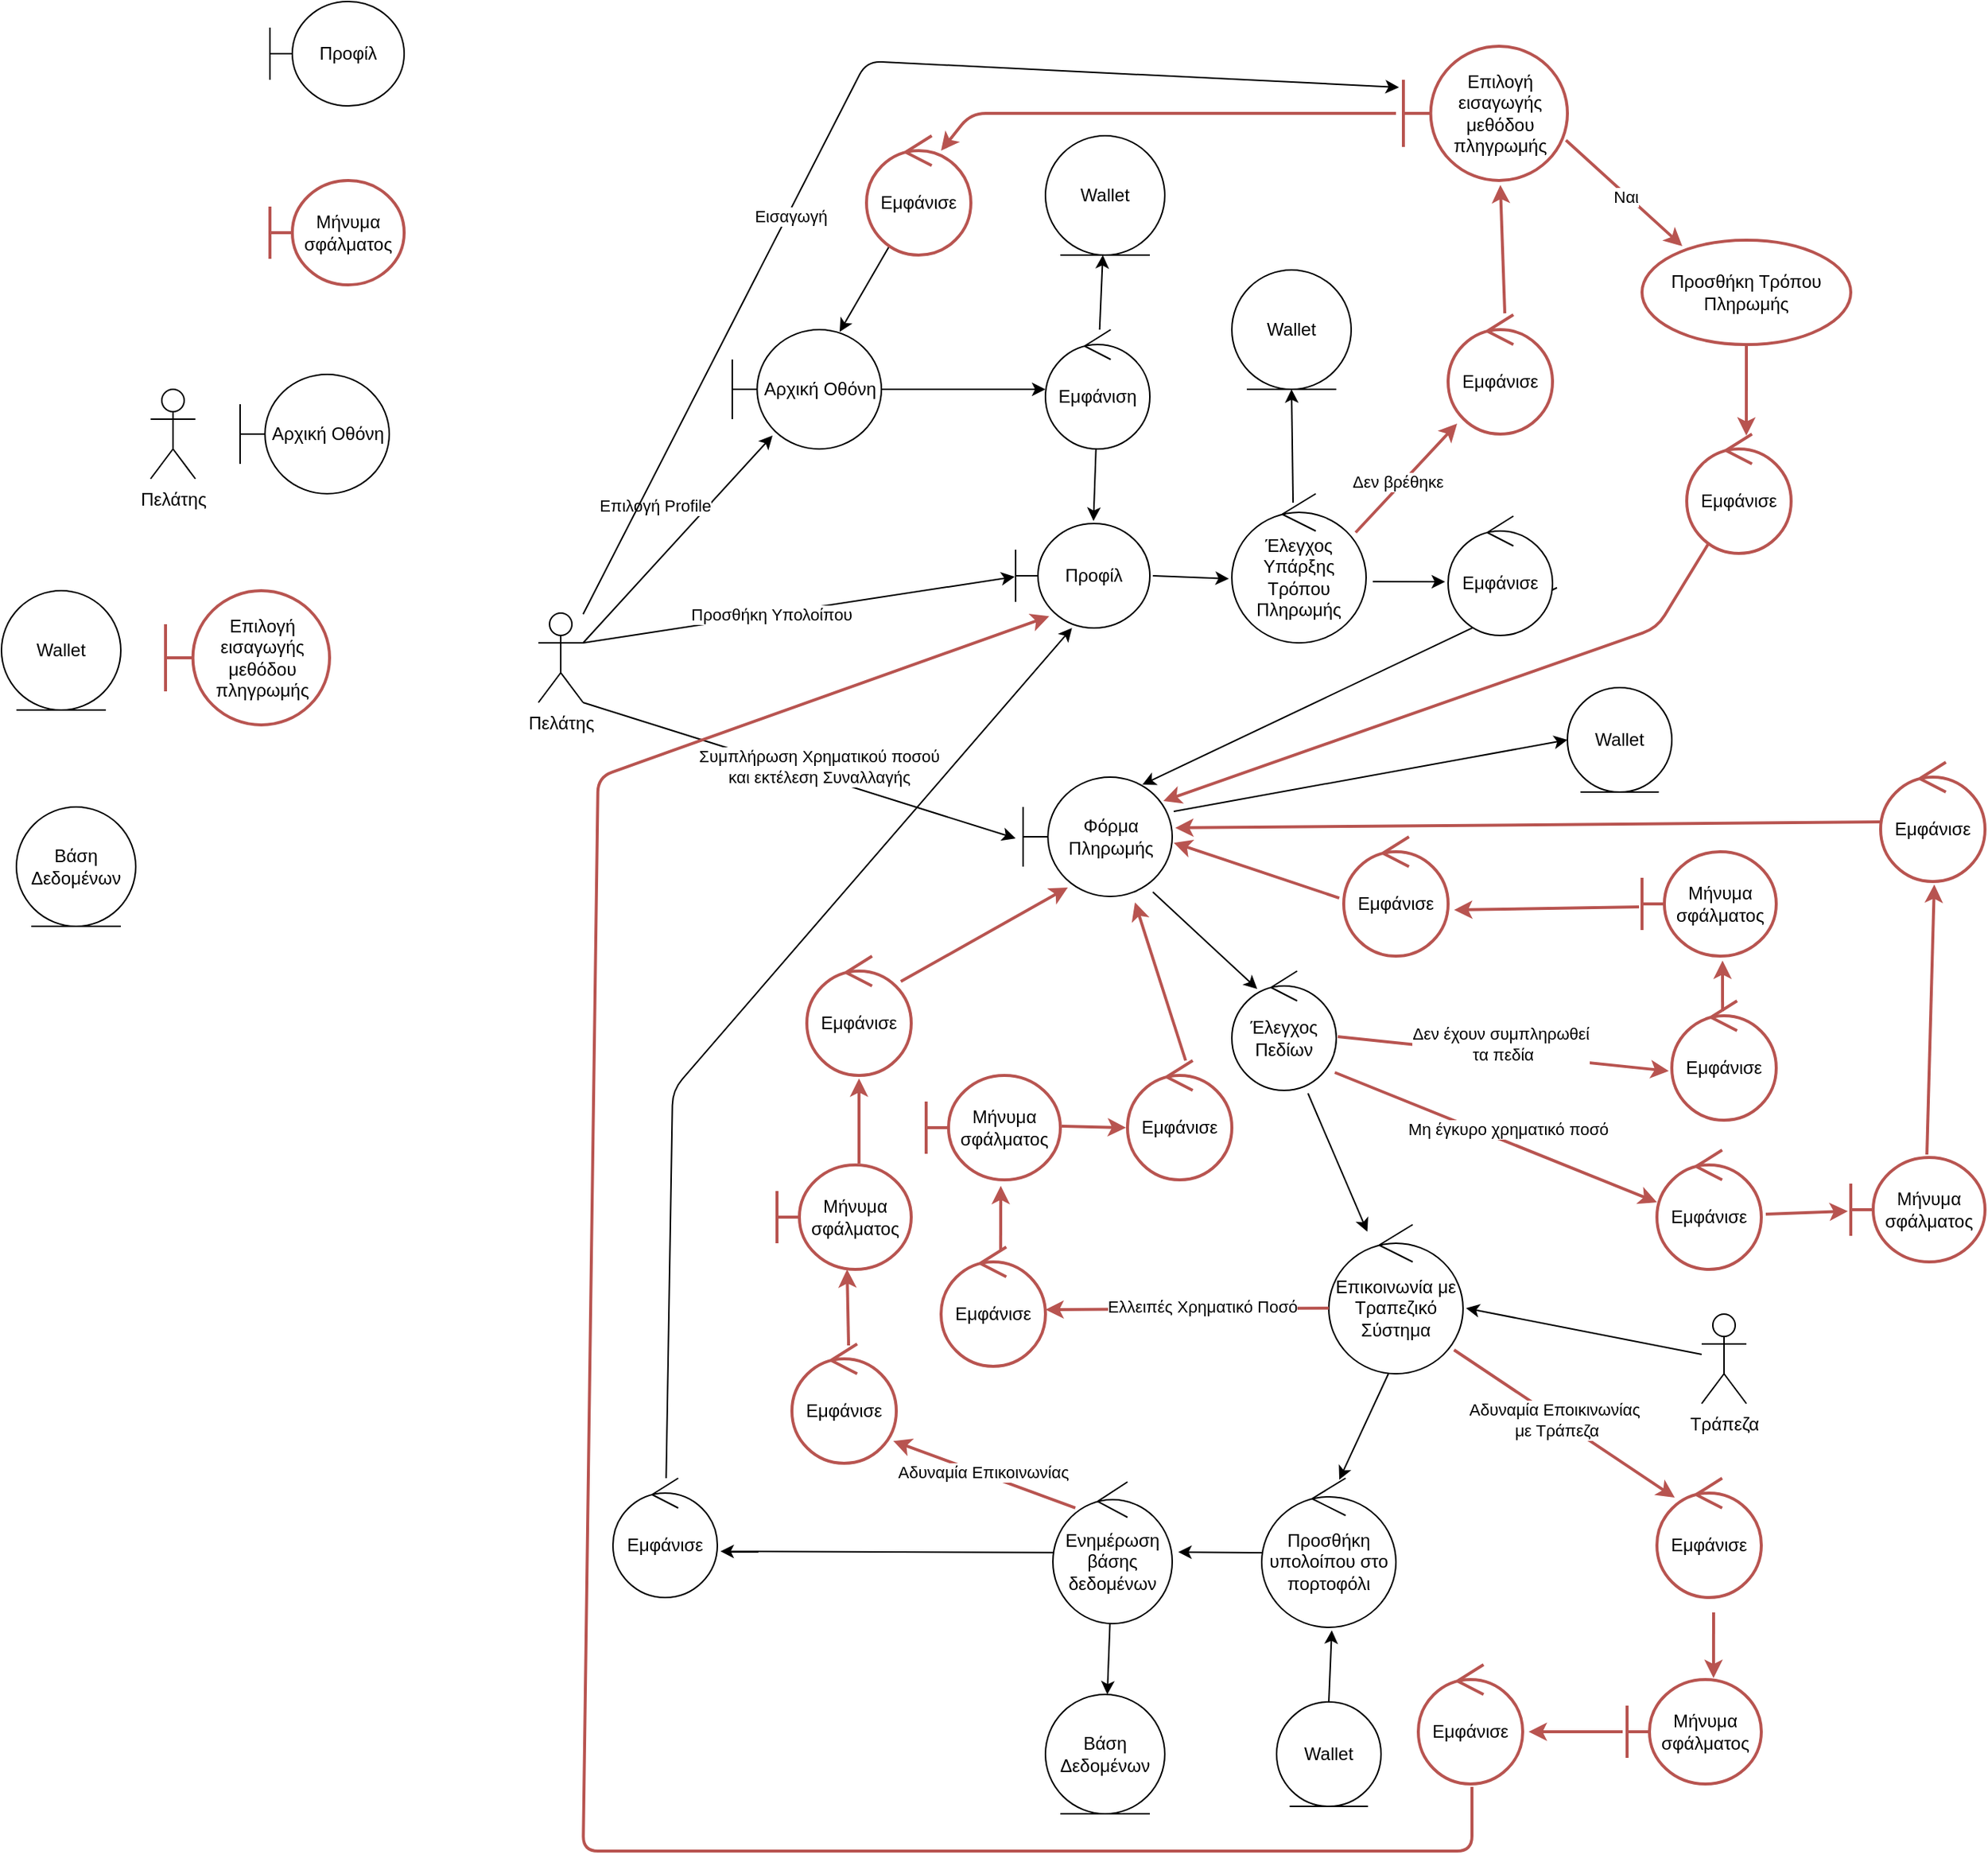 <mxfile>
    <diagram id="bbuxCSUSgMc8G7auIYRA" name="Page-1">
        <mxGraphModel dx="1740" dy="647" grid="1" gridSize="10" guides="1" tooltips="1" connect="1" arrows="1" fold="1" page="1" pageScale="1" pageWidth="850" pageHeight="1100" math="0" shadow="0">
            <root>
                <mxCell id="0"/>
                <mxCell id="1" parent="0"/>
                <mxCell id="3" value="" style="edgeStyle=none;html=1;exitX=1;exitY=0.333;exitDx=0;exitDy=0;exitPerimeter=0;entryX=0.27;entryY=0.888;entryDx=0;entryDy=0;entryPerimeter=0;" parent="1" source="8" target="10" edge="1">
                    <mxGeometry relative="1" as="geometry"/>
                </mxCell>
                <mxCell id="4" value="Επιλογή Profile" style="edgeLabel;html=1;align=center;verticalAlign=middle;resizable=0;points=[];" parent="3" vertex="1" connectable="0">
                    <mxGeometry x="-0.6" y="1" relative="1" as="geometry">
                        <mxPoint x="23" y="-64" as="offset"/>
                    </mxGeometry>
                </mxCell>
                <mxCell id="5" style="edgeStyle=none;html=1;exitX=1;exitY=0.333;exitDx=0;exitDy=0;exitPerimeter=0;entryX=-0.007;entryY=0.509;entryDx=0;entryDy=0;entryPerimeter=0;" parent="1" source="8" target="12" edge="1">
                    <mxGeometry relative="1" as="geometry"/>
                </mxCell>
                <mxCell id="6" value="Προσθήκη Υπολοίπου" style="edgeLabel;html=1;align=center;verticalAlign=middle;resizable=0;points=[];" parent="5" connectable="0" vertex="1">
                    <mxGeometry x="-0.132" relative="1" as="geometry">
                        <mxPoint as="offset"/>
                    </mxGeometry>
                </mxCell>
                <mxCell id="7" value="Συμπλήρωση Χρηματικού ποσού&lt;br&gt;και εκτέλεση Συναλλαγής" style="edgeStyle=none;html=1;exitX=1;exitY=1;exitDx=0;exitDy=0;exitPerimeter=0;entryX=-0.05;entryY=0.513;entryDx=0;entryDy=0;entryPerimeter=0;" parent="1" source="8" target="45" edge="1">
                    <mxGeometry x="0.076" y="6" relative="1" as="geometry">
                        <mxPoint x="510" y="920" as="targetPoint"/>
                        <Array as="points"/>
                        <mxPoint as="offset"/>
                    </mxGeometry>
                </mxCell>
                <mxCell id="197" style="edgeStyle=none;html=1;entryX=-0.027;entryY=0.306;entryDx=0;entryDy=0;entryPerimeter=0;" edge="1" parent="1" source="8" target="123">
                    <mxGeometry relative="1" as="geometry">
                        <Array as="points">
                            <mxPoint x="90" y="80"/>
                        </Array>
                    </mxGeometry>
                </mxCell>
                <mxCell id="198" value="Εισαγωγή" style="edgeLabel;html=1;align=center;verticalAlign=middle;resizable=0;points=[];" vertex="1" connectable="0" parent="197">
                    <mxGeometry x="-0.222" y="-2" relative="1" as="geometry">
                        <mxPoint as="offset"/>
                    </mxGeometry>
                </mxCell>
                <mxCell id="8" value="Πελάτης" style="shape=umlActor;verticalLabelPosition=bottom;verticalAlign=top;html=1;" parent="1" vertex="1">
                    <mxGeometry x="-130" y="450" width="30" height="60" as="geometry"/>
                </mxCell>
                <mxCell id="9" style="edgeStyle=none;html=1;" parent="1" source="10" target="15" edge="1">
                    <mxGeometry relative="1" as="geometry"/>
                </mxCell>
                <mxCell id="10" value="Αρχική Οθόνη" style="shape=umlBoundary;whiteSpace=wrap;html=1;" parent="1" vertex="1">
                    <mxGeometry y="260" width="100" height="80" as="geometry"/>
                </mxCell>
                <mxCell id="11" style="edgeStyle=none;html=1;exitX=1.022;exitY=0.5;exitDx=0;exitDy=0;exitPerimeter=0;entryX=-0.022;entryY=0.57;entryDx=0;entryDy=0;entryPerimeter=0;" parent="1" source="12" target="46" edge="1">
                    <mxGeometry relative="1" as="geometry">
                        <mxPoint x="320" y="470" as="targetPoint"/>
                        <mxPoint x="410" y="450" as="sourcePoint"/>
                    </mxGeometry>
                </mxCell>
                <mxCell id="12" value="Προφίλ" style="shape=umlBoundary;whiteSpace=wrap;html=1;" parent="1" vertex="1">
                    <mxGeometry x="190" y="390" width="90" height="70" as="geometry"/>
                </mxCell>
                <mxCell id="13" style="edgeStyle=none;html=1;entryX=0.58;entryY=-0.025;entryDx=0;entryDy=0;entryPerimeter=0;" parent="1" source="15" target="12" edge="1">
                    <mxGeometry relative="1" as="geometry">
                        <mxPoint x="245" y="420" as="targetPoint"/>
                    </mxGeometry>
                </mxCell>
                <mxCell id="14" value="" style="edgeStyle=none;html=1;" parent="1" source="15" target="43" edge="1">
                    <mxGeometry relative="1" as="geometry"/>
                </mxCell>
                <mxCell id="15" value="Εμφάνιση" style="ellipse;shape=umlControl;whiteSpace=wrap;html=1;" parent="1" vertex="1">
                    <mxGeometry x="210" y="260" width="70" height="80" as="geometry"/>
                </mxCell>
                <mxCell id="18" style="edgeStyle=none;html=1;entryX=0;entryY=0.5;entryDx=0;entryDy=0;exitX=1.01;exitY=0.288;exitDx=0;exitDy=0;exitPerimeter=0;" parent="1" source="45" target="19" edge="1">
                    <mxGeometry relative="1" as="geometry">
                        <mxPoint x="400" y="1010" as="sourcePoint"/>
                    </mxGeometry>
                </mxCell>
                <mxCell id="19" value="Wallet" style="ellipse;shape=umlEntity;whiteSpace=wrap;html=1;" parent="1" vertex="1">
                    <mxGeometry x="560" y="500" width="70" height="70" as="geometry"/>
                </mxCell>
                <mxCell id="20" style="edgeStyle=none;html=1;exitX=0.729;exitY=1.025;exitDx=0;exitDy=0;exitPerimeter=0;" parent="1" source="25" target="28" edge="1">
                    <mxGeometry relative="1" as="geometry"/>
                </mxCell>
                <mxCell id="25" value="Έλεγχος Πεδίων" style="ellipse;shape=umlControl;whiteSpace=wrap;html=1;" parent="1" vertex="1">
                    <mxGeometry x="335" y="690" width="70" height="80" as="geometry"/>
                </mxCell>
                <mxCell id="27" style="edgeStyle=none;html=1;exitX=0.444;exitY=1;exitDx=0;exitDy=0;exitPerimeter=0;entryX=0.578;entryY=0.01;entryDx=0;entryDy=0;entryPerimeter=0;" parent="1" source="28" target="180" edge="1">
                    <mxGeometry relative="1" as="geometry">
                        <mxPoint x="450" y="840" as="targetPoint"/>
                    </mxGeometry>
                </mxCell>
                <mxCell id="28" value="Επικοινωνία με Τραπεζικό Σύστημα" style="ellipse;shape=umlControl;whiteSpace=wrap;html=1;" parent="1" vertex="1">
                    <mxGeometry x="400" y="860" width="90" height="100" as="geometry"/>
                </mxCell>
                <mxCell id="77" style="edgeStyle=none;html=1;entryX=1.022;entryY=0.56;entryDx=0;entryDy=0;entryPerimeter=0;" parent="1" source="29" target="28" edge="1">
                    <mxGeometry relative="1" as="geometry"/>
                </mxCell>
                <mxCell id="29" value="Τράπεζα" style="shape=umlActor;verticalLabelPosition=bottom;verticalAlign=top;html=1;" parent="1" vertex="1">
                    <mxGeometry x="650" y="920" width="30" height="60" as="geometry"/>
                </mxCell>
                <mxCell id="30" style="edgeStyle=none;html=1;" parent="1" source="34" target="35" edge="1">
                    <mxGeometry relative="1" as="geometry"/>
                </mxCell>
                <mxCell id="161" style="edgeStyle=none;html=1;entryX=1.029;entryY=0.613;entryDx=0;entryDy=0;entryPerimeter=0;" parent="1" source="34" target="159" edge="1">
                    <mxGeometry relative="1" as="geometry"/>
                </mxCell>
                <mxCell id="34" value="Ενημέρωση βάσης δεδομένων" style="ellipse;shape=umlControl;whiteSpace=wrap;html=1;" parent="1" vertex="1">
                    <mxGeometry x="215" y="1032.5" width="80" height="95" as="geometry"/>
                </mxCell>
                <mxCell id="35" value="Βάση Δεδομένων" style="ellipse;shape=umlEntity;whiteSpace=wrap;html=1;" parent="1" vertex="1">
                    <mxGeometry x="210" y="1175" width="80" height="80" as="geometry"/>
                </mxCell>
                <mxCell id="43" value="Wallet" style="ellipse;shape=umlEntity;whiteSpace=wrap;html=1;" parent="1" vertex="1">
                    <mxGeometry x="210" y="130" width="80" height="80" as="geometry"/>
                </mxCell>
                <mxCell id="44" style="edgeStyle=none;html=1;entryX=0.243;entryY=0.15;entryDx=0;entryDy=0;entryPerimeter=0;exitX=0.87;exitY=0.963;exitDx=0;exitDy=0;exitPerimeter=0;" parent="1" source="45" target="25" edge="1">
                    <mxGeometry relative="1" as="geometry"/>
                </mxCell>
                <mxCell id="45" value="Φόρμα Πληρωμής" style="shape=umlBoundary;whiteSpace=wrap;html=1;" parent="1" vertex="1">
                    <mxGeometry x="195" y="560" width="100" height="80" as="geometry"/>
                </mxCell>
                <mxCell id="179" style="edgeStyle=none;html=1;fontSize=48;exitX=0.456;exitY=0.06;exitDx=0;exitDy=0;exitPerimeter=0;entryX=0.5;entryY=1;entryDx=0;entryDy=0;" parent="1" source="46" target="178" edge="1">
                    <mxGeometry relative="1" as="geometry">
                        <mxPoint x="370" y="360" as="targetPoint"/>
                    </mxGeometry>
                </mxCell>
                <mxCell id="46" value="Έλεγχος Υπάρξης Τρόπου Πληρωμής" style="ellipse;shape=umlControl;whiteSpace=wrap;html=1;" parent="1" vertex="1">
                    <mxGeometry x="335" y="370" width="90" height="100" as="geometry"/>
                </mxCell>
                <mxCell id="51" value="Προσθήκη Τρόπου Πληρωμής" style="ellipse;whiteSpace=wrap;html=1;strokeColor=#b85450;fillColor=none;strokeWidth=2;" parent="1" vertex="1">
                    <mxGeometry x="610" y="200" width="140" height="70" as="geometry"/>
                </mxCell>
                <mxCell id="91" style="edgeStyle=none;html=1;exitX=1.043;exitY=0.6;exitDx=0;exitDy=0;exitPerimeter=0;entryX=0.8;entryY=0.063;entryDx=0;entryDy=0;entryPerimeter=0;" parent="1" source="111" target="45" edge="1">
                    <mxGeometry relative="1" as="geometry">
                        <mxPoint x="780" y="570" as="sourcePoint"/>
                        <mxPoint x="630" y="490" as="targetPoint"/>
                        <Array as="points"/>
                    </mxGeometry>
                </mxCell>
                <mxCell id="94" value="Εμφάνισε" style="ellipse;shape=umlControl;whiteSpace=wrap;html=1;fillColor=none;strokeColor=#b85450;strokeWidth=2;" parent="1" vertex="1">
                    <mxGeometry x="630" y="710" width="70" height="80" as="geometry"/>
                </mxCell>
                <mxCell id="96" value="Μήνυμα σφάλματος" style="shape=umlBoundary;whiteSpace=wrap;html=1;fillColor=none;strokeColor=#b85450;strokeWidth=2;" parent="1" vertex="1">
                    <mxGeometry x="610" y="610.0" width="90" height="70" as="geometry"/>
                </mxCell>
                <mxCell id="97" value="Εμφάνισε" style="ellipse;shape=umlControl;whiteSpace=wrap;html=1;fillColor=none;strokeColor=#b85450;strokeWidth=2;" parent="1" vertex="1">
                    <mxGeometry x="410" y="600" width="70" height="80" as="geometry"/>
                </mxCell>
                <mxCell id="98" style="edgeStyle=none;html=1;strokeWidth=2;fontSize=12;fillColor=none;strokeColor=#b85450;entryX=-0.029;entryY=0.588;entryDx=0;entryDy=0;entryPerimeter=0;exitX=1.014;exitY=0.55;exitDx=0;exitDy=0;exitPerimeter=0;" parent="1" source="25" target="94" edge="1">
                    <mxGeometry relative="1" as="geometry">
                        <mxPoint x="740" y="660" as="sourcePoint"/>
                        <mxPoint x="1140" y="1080" as="targetPoint"/>
                        <Array as="points"/>
                    </mxGeometry>
                </mxCell>
                <mxCell id="99" value="Δεν έχουν συμπληρωθεί&lt;br&gt;&amp;nbsp;τα πεδία" style="edgeLabel;html=1;align=center;verticalAlign=middle;resizable=0;points=[];" parent="98" connectable="0" vertex="1">
                    <mxGeometry x="-0.191" y="-4" relative="1" as="geometry">
                        <mxPoint x="19" y="-9" as="offset"/>
                    </mxGeometry>
                </mxCell>
                <mxCell id="100" style="edgeStyle=none;html=1;strokeWidth=2;fontSize=12;fillColor=none;strokeColor=#b85450;entryX=0.6;entryY=1.043;entryDx=0;entryDy=0;entryPerimeter=0;exitX=0.486;exitY=0.088;exitDx=0;exitDy=0;exitPerimeter=0;" parent="1" source="94" target="96" edge="1">
                    <mxGeometry relative="1" as="geometry">
                        <mxPoint x="1551" y="1173.616" as="sourcePoint"/>
                        <mxPoint x="1430" y="950.0" as="targetPoint"/>
                        <Array as="points"/>
                    </mxGeometry>
                </mxCell>
                <mxCell id="101" style="edgeStyle=none;html=1;strokeWidth=2;fontSize=12;fillColor=none;strokeColor=#b85450;entryX=1.057;entryY=0.613;entryDx=0;entryDy=0;entryPerimeter=0;exitX=-0.022;exitY=0.529;exitDx=0;exitDy=0;exitPerimeter=0;" parent="1" source="96" target="97" edge="1">
                    <mxGeometry relative="1" as="geometry">
                        <mxPoint x="1290" y="886" as="sourcePoint"/>
                        <mxPoint x="1215" y="876.0" as="targetPoint"/>
                        <Array as="points"/>
                    </mxGeometry>
                </mxCell>
                <mxCell id="102" style="edgeStyle=none;html=1;strokeWidth=2;fontSize=12;fillColor=none;strokeColor=#b85450;exitX=-0.043;exitY=0.513;exitDx=0;exitDy=0;exitPerimeter=0;entryX=1.01;entryY=0.55;entryDx=0;entryDy=0;entryPerimeter=0;" parent="1" source="97" target="45" edge="1">
                    <mxGeometry relative="1" as="geometry">
                        <mxPoint x="1110" y="810" as="sourcePoint"/>
                        <mxPoint x="1066.97" y="810" as="targetPoint"/>
                        <Array as="points"/>
                    </mxGeometry>
                </mxCell>
                <mxCell id="103" value="Εμφάνισε" style="ellipse;shape=umlControl;whiteSpace=wrap;html=1;fillColor=none;strokeColor=#b85450;strokeWidth=2;" parent="1" vertex="1">
                    <mxGeometry x="620" y="810" width="70" height="80" as="geometry"/>
                </mxCell>
                <mxCell id="104" value="Μήνυμα σφάλματος" style="shape=umlBoundary;whiteSpace=wrap;html=1;fillColor=none;strokeColor=#b85450;strokeWidth=2;" parent="1" vertex="1">
                    <mxGeometry x="750" y="815.0" width="90" height="70" as="geometry"/>
                </mxCell>
                <mxCell id="105" style="edgeStyle=none;html=1;strokeWidth=2;fontSize=12;fillColor=none;strokeColor=#b85450;entryX=0;entryY=0.438;entryDx=0;entryDy=0;entryPerimeter=0;exitX=0.986;exitY=0.85;exitDx=0;exitDy=0;exitPerimeter=0;" parent="1" source="25" target="103" edge="1">
                    <mxGeometry relative="1" as="geometry">
                        <mxPoint x="710" y="710" as="sourcePoint"/>
                        <mxPoint x="1160.0" y="1240" as="targetPoint"/>
                        <Array as="points"/>
                    </mxGeometry>
                </mxCell>
                <mxCell id="106" value="Μη έγκυρο χρηματικό ποσό" style="edgeLabel;html=1;align=center;verticalAlign=middle;resizable=0;points=[];" parent="105" connectable="0" vertex="1">
                    <mxGeometry x="-0.191" y="-4" relative="1" as="geometry">
                        <mxPoint x="30" y="-1" as="offset"/>
                    </mxGeometry>
                </mxCell>
                <mxCell id="107" style="edgeStyle=none;html=1;strokeWidth=2;fontSize=12;fillColor=none;strokeColor=#b85450;exitX=1.043;exitY=0.538;exitDx=0;exitDy=0;exitPerimeter=0;entryX=-0.022;entryY=0.514;entryDx=0;entryDy=0;entryPerimeter=0;" parent="1" source="103" target="104" edge="1">
                    <mxGeometry relative="1" as="geometry">
                        <mxPoint x="1307.03" y="1343.04" as="sourcePoint"/>
                        <mxPoint x="1220" y="1290" as="targetPoint"/>
                        <Array as="points"/>
                    </mxGeometry>
                </mxCell>
                <mxCell id="109" value="Εμφάνισε" style="ellipse;shape=umlControl;whiteSpace=wrap;html=1;fillColor=none;strokeColor=#b85450;strokeWidth=2;" parent="1" vertex="1">
                    <mxGeometry x="770" y="550" width="70" height="80" as="geometry"/>
                </mxCell>
                <mxCell id="110" style="edgeStyle=none;html=1;strokeWidth=2;fontSize=12;fillColor=none;strokeColor=#b85450;entryX=0.514;entryY=1.025;entryDx=0;entryDy=0;entryPerimeter=0;exitX=0.567;exitY=-0.029;exitDx=0;exitDy=0;exitPerimeter=0;" parent="1" source="104" target="109" edge="1">
                    <mxGeometry relative="1" as="geometry">
                        <mxPoint x="1060" y="790" as="sourcePoint"/>
                        <mxPoint x="1623.05" y="906.94" as="targetPoint"/>
                        <Array as="points"/>
                    </mxGeometry>
                </mxCell>
                <mxCell id="112" style="edgeStyle=none;html=1;entryX=-0.029;entryY=0.55;entryDx=0;entryDy=0;entryPerimeter=0;exitX=1.05;exitY=0.589;exitDx=0;exitDy=0;exitPerimeter=0;" parent="1" source="46" target="111" edge="1">
                    <mxGeometry relative="1" as="geometry">
                        <mxPoint x="570.0" y="510" as="sourcePoint"/>
                        <mxPoint x="823.97" y="713.04" as="targetPoint"/>
                        <Array as="points"/>
                    </mxGeometry>
                </mxCell>
                <mxCell id="111" value="Εμφάνισε" style="ellipse;shape=umlControl;whiteSpace=wrap;html=1;" parent="1" vertex="1">
                    <mxGeometry x="480" y="385" width="70" height="80" as="geometry"/>
                </mxCell>
                <mxCell id="118" style="edgeStyle=none;html=1;strokeWidth=2;fontSize=12;fillColor=none;strokeColor=#b85450;exitX=0;exitY=0.5;exitDx=0;exitDy=0;exitPerimeter=0;entryX=1.02;entryY=0.425;entryDx=0;entryDy=0;entryPerimeter=0;" parent="1" source="109" target="45" edge="1">
                    <mxGeometry relative="1" as="geometry">
                        <mxPoint x="1388.0" y="927.98" as="sourcePoint"/>
                        <mxPoint x="710" y="570" as="targetPoint"/>
                        <Array as="points"/>
                    </mxGeometry>
                </mxCell>
                <mxCell id="119" style="edgeStyle=none;html=1;strokeWidth=2;fontSize=12;fillColor=none;strokeColor=#b85450;exitX=0.922;exitY=0.26;exitDx=0;exitDy=0;exitPerimeter=0;entryX=0.086;entryY=0.913;entryDx=0;entryDy=0;entryPerimeter=0;" parent="1" source="46" target="121" edge="1">
                    <mxGeometry relative="1" as="geometry">
                        <mxPoint x="880" y="246" as="sourcePoint"/>
                        <mxPoint x="740" y="362" as="targetPoint"/>
                        <Array as="points"/>
                    </mxGeometry>
                </mxCell>
                <mxCell id="120" value="Δεν βρέθηκε" style="edgeLabel;html=1;align=center;verticalAlign=middle;resizable=0;points=[];" parent="119" vertex="1" connectable="0">
                    <mxGeometry x="-0.121" y="3" relative="1" as="geometry">
                        <mxPoint as="offset"/>
                    </mxGeometry>
                </mxCell>
                <mxCell id="121" value="Εμφάνισε" style="ellipse;shape=umlControl;whiteSpace=wrap;html=1;fillColor=none;strokeColor=#b85450;strokeWidth=2;" parent="1" vertex="1">
                    <mxGeometry x="480" y="250" width="70" height="80" as="geometry"/>
                </mxCell>
                <mxCell id="122" style="edgeStyle=none;html=1;strokeWidth=2;fontSize=12;fillColor=none;strokeColor=#b85450;entryX=0.591;entryY=1.033;entryDx=0;entryDy=0;entryPerimeter=0;exitX=0.543;exitY=-0.012;exitDx=0;exitDy=0;exitPerimeter=0;" parent="1" source="121" target="123" edge="1">
                    <mxGeometry relative="1" as="geometry">
                        <mxPoint x="515" y="310" as="sourcePoint"/>
                        <mxPoint x="696" y="273.04" as="targetPoint"/>
                        <Array as="points"/>
                    </mxGeometry>
                </mxCell>
                <mxCell id="123" value="Επιλογή εισαγωγής μεθόδου πληγρωμής" style="shape=umlBoundary;whiteSpace=wrap;html=1;fillColor=none;strokeColor=#b85450;strokeWidth=2;" parent="1" vertex="1">
                    <mxGeometry x="450" y="70" width="110" height="90" as="geometry"/>
                </mxCell>
                <mxCell id="124" style="edgeStyle=none;html=1;strokeWidth=2;fontSize=12;fillColor=none;strokeColor=#b85450;exitX=0.991;exitY=0.7;exitDx=0;exitDy=0;exitPerimeter=0;entryX=0.193;entryY=0.057;entryDx=0;entryDy=0;entryPerimeter=0;" parent="1" source="123" target="51" edge="1">
                    <mxGeometry relative="1" as="geometry">
                        <mxPoint x="553.95" y="242.04" as="sourcePoint"/>
                        <mxPoint x="610" y="270" as="targetPoint"/>
                        <Array as="points"/>
                    </mxGeometry>
                </mxCell>
                <mxCell id="126" value="Ναι" style="edgeLabel;html=1;align=center;verticalAlign=middle;resizable=0;points=[];" parent="124" vertex="1" connectable="0">
                    <mxGeometry x="0.29" y="-1" relative="1" as="geometry">
                        <mxPoint x="-10" y="-9" as="offset"/>
                    </mxGeometry>
                </mxCell>
                <mxCell id="129" style="edgeStyle=none;html=1;strokeWidth=2;fontSize=12;fillColor=none;strokeColor=#b85450;exitX=-0.045;exitY=0.5;exitDx=0;exitDy=0;exitPerimeter=0;" parent="1" source="123" edge="1">
                    <mxGeometry relative="1" as="geometry">
                        <mxPoint x="570" y="126" as="sourcePoint"/>
                        <mxPoint x="140" y="140" as="targetPoint"/>
                        <Array as="points">
                            <mxPoint x="370" y="115"/>
                            <mxPoint x="160" y="115"/>
                        </Array>
                    </mxGeometry>
                </mxCell>
                <mxCell id="130" value="Εμφάνισε" style="ellipse;shape=umlControl;whiteSpace=wrap;html=1;fillColor=none;strokeColor=#b85450;strokeWidth=2;" parent="1" vertex="1">
                    <mxGeometry x="640" y="330" width="70" height="80" as="geometry"/>
                </mxCell>
                <mxCell id="131" style="edgeStyle=none;html=1;strokeWidth=2;fontSize=12;fillColor=none;strokeColor=#b85450;exitX=0.5;exitY=1;exitDx=0;exitDy=0;entryX=0.571;entryY=0.013;entryDx=0;entryDy=0;entryPerimeter=0;" parent="1" source="51" target="130" edge="1">
                    <mxGeometry relative="1" as="geometry">
                        <mxPoint x="847.03" y="438.04" as="sourcePoint"/>
                        <mxPoint x="770" y="390" as="targetPoint"/>
                        <Array as="points"/>
                    </mxGeometry>
                </mxCell>
                <mxCell id="134" style="edgeStyle=none;html=1;strokeWidth=2;fontSize=12;fillColor=none;strokeColor=#b85450;entryX=0.94;entryY=0.2;entryDx=0;entryDy=0;entryPerimeter=0;" parent="1" source="130" target="45" edge="1">
                    <mxGeometry relative="1" as="geometry">
                        <mxPoint x="1267.03" y="603.04" as="sourcePoint"/>
                        <mxPoint x="830" y="330" as="targetPoint"/>
                        <Array as="points">
                            <mxPoint x="620" y="460"/>
                        </Array>
                    </mxGeometry>
                </mxCell>
                <mxCell id="136" value="Εμφάνισε" style="ellipse;shape=umlControl;whiteSpace=wrap;html=1;fillColor=none;strokeColor=#b85450;strokeWidth=2;" parent="1" vertex="1">
                    <mxGeometry x="140" y="875" width="70" height="80" as="geometry"/>
                </mxCell>
                <mxCell id="137" style="edgeStyle=none;html=1;strokeWidth=2;fontSize=12;fillColor=none;strokeColor=#b85450;exitX=0;exitY=0.56;exitDx=0;exitDy=0;exitPerimeter=0;entryX=1;entryY=0.525;entryDx=0;entryDy=0;entryPerimeter=0;" parent="1" source="28" target="136" edge="1">
                    <mxGeometry relative="1" as="geometry">
                        <mxPoint x="660.0" y="930" as="sourcePoint"/>
                        <mxPoint x="815.01" y="932.94" as="targetPoint"/>
                        <Array as="points"/>
                    </mxGeometry>
                </mxCell>
                <mxCell id="138" value="Ελλειπές Χρηματικό Ποσό" style="edgeLabel;html=1;align=center;verticalAlign=middle;resizable=0;points=[];" parent="137" vertex="1" connectable="0">
                    <mxGeometry x="0.07" y="5" relative="1" as="geometry">
                        <mxPoint x="16" y="-7" as="offset"/>
                    </mxGeometry>
                </mxCell>
                <mxCell id="139" value="Μήνυμα σφάλματος" style="shape=umlBoundary;whiteSpace=wrap;html=1;fillColor=none;strokeColor=#b85450;strokeWidth=2;" parent="1" vertex="1">
                    <mxGeometry x="130" y="760.0" width="90" height="70" as="geometry"/>
                </mxCell>
                <mxCell id="140" style="edgeStyle=none;html=1;strokeWidth=2;fontSize=12;fillColor=none;strokeColor=#b85450;exitX=0.571;exitY=0.025;exitDx=0;exitDy=0;exitPerimeter=0;entryX=0.556;entryY=1.057;entryDx=0;entryDy=0;entryPerimeter=0;" parent="1" source="136" target="139" edge="1">
                    <mxGeometry relative="1" as="geometry">
                        <mxPoint x="370.0" y="1270" as="sourcePoint"/>
                        <mxPoint x="525.01" y="1272.94" as="targetPoint"/>
                        <Array as="points"/>
                    </mxGeometry>
                </mxCell>
                <mxCell id="141" value="Εμφάνισε" style="ellipse;shape=umlControl;whiteSpace=wrap;html=1;fillColor=none;strokeColor=#b85450;strokeWidth=2;" parent="1" vertex="1">
                    <mxGeometry x="265" y="750" width="70" height="80" as="geometry"/>
                </mxCell>
                <mxCell id="142" style="edgeStyle=none;html=1;strokeWidth=2;fontSize=12;fillColor=none;strokeColor=#b85450;exitX=1.011;exitY=0.486;exitDx=0;exitDy=0;exitPerimeter=0;entryX=-0.014;entryY=0.563;entryDx=0;entryDy=0;entryPerimeter=0;" parent="1" source="139" target="141" edge="1">
                    <mxGeometry relative="1" as="geometry">
                        <mxPoint x="464.01" y="1320" as="sourcePoint"/>
                        <mxPoint x="520" y="1320.96" as="targetPoint"/>
                        <Array as="points"/>
                    </mxGeometry>
                </mxCell>
                <mxCell id="150" value="Εμφάνισε" style="ellipse;shape=umlControl;whiteSpace=wrap;html=1;fillColor=none;strokeColor=#b85450;strokeWidth=2;" parent="1" vertex="1">
                    <mxGeometry x="620" y="1030" width="70" height="80" as="geometry"/>
                </mxCell>
                <mxCell id="151" style="edgeStyle=none;html=1;strokeWidth=2;fontSize=12;fillColor=none;strokeColor=#b85450;exitX=0.933;exitY=0.84;exitDx=0;exitDy=0;exitPerimeter=0;entryX=0.171;entryY=0.163;entryDx=0;entryDy=0;entryPerimeter=0;" parent="1" source="28" target="150" edge="1">
                    <mxGeometry relative="1" as="geometry">
                        <mxPoint x="490.0" y="879" as="sourcePoint"/>
                        <mxPoint x="545.99" y="879.96" as="targetPoint"/>
                        <Array as="points"/>
                    </mxGeometry>
                </mxCell>
                <mxCell id="155" value="Αδυναμία Εποικινωνίας&lt;br&gt;&amp;nbsp;με Τράπεζα" style="edgeLabel;html=1;align=center;verticalAlign=middle;resizable=0;points=[];" parent="151" vertex="1" connectable="0">
                    <mxGeometry x="-0.379" y="5" relative="1" as="geometry">
                        <mxPoint x="18" y="20" as="offset"/>
                    </mxGeometry>
                </mxCell>
                <mxCell id="152" value="Μήνυμα σφάλματος" style="shape=umlBoundary;whiteSpace=wrap;html=1;fillColor=none;strokeColor=#b85450;strokeWidth=2;" parent="1" vertex="1">
                    <mxGeometry x="600" y="1165.0" width="90" height="70" as="geometry"/>
                </mxCell>
                <mxCell id="153" style="edgeStyle=none;html=1;strokeWidth=2;fontSize=12;fillColor=none;strokeColor=#b85450;entryX=0.644;entryY=-0.014;entryDx=0;entryDy=0;entryPerimeter=0;" parent="1" target="152" edge="1">
                    <mxGeometry relative="1" as="geometry">
                        <mxPoint x="658" y="1120" as="sourcePoint"/>
                        <mxPoint x="94.99" y="1368.49" as="targetPoint"/>
                        <Array as="points"/>
                    </mxGeometry>
                </mxCell>
                <mxCell id="154" value="Εμφάνισε" style="ellipse;shape=umlControl;whiteSpace=wrap;html=1;fillColor=none;strokeColor=#b85450;strokeWidth=2;" parent="1" vertex="1">
                    <mxGeometry x="460" y="1155" width="70" height="80" as="geometry"/>
                </mxCell>
                <mxCell id="157" style="edgeStyle=none;html=1;strokeWidth=2;fontSize=12;fillColor=none;strokeColor=#b85450;exitX=-0.033;exitY=0.5;exitDx=0;exitDy=0;exitPerimeter=0;entryX=1.057;entryY=0.563;entryDx=0;entryDy=0;entryPerimeter=0;" parent="1" source="152" target="154" edge="1">
                    <mxGeometry relative="1" as="geometry">
                        <mxPoint x="-169.01" y="1319.97" as="sourcePoint"/>
                        <mxPoint x="-215" y="1319.0" as="targetPoint"/>
                        <Array as="points"/>
                    </mxGeometry>
                </mxCell>
                <mxCell id="158" style="edgeStyle=none;html=1;strokeWidth=2;fontSize=12;fillColor=none;strokeColor=#b85450;exitX=0.514;exitY=1.025;exitDx=0;exitDy=0;exitPerimeter=0;entryX=0.25;entryY=0.888;entryDx=0;entryDy=0;entryPerimeter=0;" parent="1" source="154" target="12" edge="1">
                    <mxGeometry relative="1" as="geometry">
                        <mxPoint x="290.0" y="940.47" as="sourcePoint"/>
                        <mxPoint x="244.01" y="939.5" as="targetPoint"/>
                        <Array as="points">
                            <mxPoint x="496" y="1280"/>
                            <mxPoint x="-100" y="1280"/>
                            <mxPoint x="-90" y="560"/>
                        </Array>
                    </mxGeometry>
                </mxCell>
                <mxCell id="160" style="edgeStyle=none;html=1;entryX=0.42;entryY=1;entryDx=0;entryDy=0;entryPerimeter=0;" parent="1" source="159" target="12" edge="1">
                    <mxGeometry relative="1" as="geometry">
                        <Array as="points">
                            <mxPoint x="-40" y="770"/>
                        </Array>
                    </mxGeometry>
                </mxCell>
                <mxCell id="159" value="Εμφάνισε" style="ellipse;shape=umlControl;whiteSpace=wrap;html=1;" parent="1" vertex="1">
                    <mxGeometry x="-80" y="1030" width="70" height="80" as="geometry"/>
                </mxCell>
                <mxCell id="162" value="Εμφάνισε" style="ellipse;shape=umlControl;whiteSpace=wrap;html=1;fillColor=none;strokeColor=#b85450;strokeWidth=2;" parent="1" vertex="1">
                    <mxGeometry x="40" y="940" width="70" height="80" as="geometry"/>
                </mxCell>
                <mxCell id="164" style="edgeStyle=none;html=1;strokeWidth=2;fontSize=12;fillColor=none;strokeColor=#b85450;entryX=0.971;entryY=0.813;entryDx=0;entryDy=0;entryPerimeter=0;exitX=0.188;exitY=0.184;exitDx=0;exitDy=0;exitPerimeter=0;" parent="1" source="34" target="162" edge="1">
                    <mxGeometry relative="1" as="geometry">
                        <mxPoint x="-250" y="1029.5" as="sourcePoint"/>
                        <mxPoint x="-400" y="1029.5" as="targetPoint"/>
                        <Array as="points"/>
                    </mxGeometry>
                </mxCell>
                <mxCell id="165" value="Αδυναμία Επικοινωνίας" style="edgeLabel;html=1;align=center;verticalAlign=middle;resizable=0;points=[];" parent="164" vertex="1" connectable="0">
                    <mxGeometry x="-0.533" y="-1" relative="1" as="geometry">
                        <mxPoint x="-34" y="-13" as="offset"/>
                    </mxGeometry>
                </mxCell>
                <mxCell id="168" value="Μήνυμα σφάλματος" style="shape=umlBoundary;whiteSpace=wrap;html=1;fillColor=none;strokeColor=#b85450;strokeWidth=2;" parent="1" vertex="1">
                    <mxGeometry x="30" y="820.0" width="90" height="70" as="geometry"/>
                </mxCell>
                <mxCell id="169" style="edgeStyle=none;html=1;strokeWidth=2;fontSize=12;fillColor=none;strokeColor=#b85450;exitX=0.543;exitY=0.013;exitDx=0;exitDy=0;exitPerimeter=0;entryX=0.522;entryY=1;entryDx=0;entryDy=0;entryPerimeter=0;" parent="1" source="162" target="168" edge="1">
                    <mxGeometry relative="1" as="geometry">
                        <mxPoint x="-223.05" y="980.0" as="sourcePoint"/>
                        <mxPoint x="-265.0" y="978.97" as="targetPoint"/>
                        <Array as="points"/>
                    </mxGeometry>
                </mxCell>
                <mxCell id="170" value="Εμφάνισε" style="ellipse;shape=umlControl;whiteSpace=wrap;html=1;fillColor=none;strokeColor=#b85450;strokeWidth=2;" parent="1" vertex="1">
                    <mxGeometry x="50" y="680" width="70" height="80" as="geometry"/>
                </mxCell>
                <mxCell id="171" style="edgeStyle=none;html=1;strokeWidth=2;fontSize=12;fillColor=none;strokeColor=#b85450;exitX=0.611;exitY=-0.014;exitDx=0;exitDy=0;exitPerimeter=0;entryX=0.5;entryY=1.025;entryDx=0;entryDy=0;entryPerimeter=0;" parent="1" source="168" target="170" edge="1">
                    <mxGeometry relative="1" as="geometry">
                        <mxPoint x="-127.46" y="970" as="sourcePoint"/>
                        <mxPoint x="-82.53" y="955.98" as="targetPoint"/>
                        <Array as="points"/>
                    </mxGeometry>
                </mxCell>
                <mxCell id="172" style="edgeStyle=none;html=1;strokeWidth=2;fontSize=12;fillColor=none;strokeColor=#b85450;exitX=0.9;exitY=0.213;exitDx=0;exitDy=0;exitPerimeter=0;entryX=0.3;entryY=0.925;entryDx=0;entryDy=0;entryPerimeter=0;" parent="1" source="170" target="45" edge="1">
                    <mxGeometry relative="1" as="geometry">
                        <mxPoint x="600.0" y="604.02" as="sourcePoint"/>
                        <mxPoint x="644.93" y="590.0" as="targetPoint"/>
                        <Array as="points"/>
                    </mxGeometry>
                </mxCell>
                <mxCell id="182" style="edgeStyle=none;html=1;entryX=0.522;entryY=1.02;entryDx=0;entryDy=0;entryPerimeter=0;fontSize=48;exitX=0.5;exitY=0;exitDx=0;exitDy=0;" parent="1" source="174" target="180" edge="1">
                    <mxGeometry relative="1" as="geometry"/>
                </mxCell>
                <mxCell id="174" value="Wallet" style="ellipse;shape=umlEntity;whiteSpace=wrap;html=1;" parent="1" vertex="1">
                    <mxGeometry x="365" y="1180" width="70" height="70" as="geometry"/>
                </mxCell>
                <mxCell id="176" style="edgeStyle=none;html=1;strokeWidth=2;fontSize=12;fillColor=none;strokeColor=#b85450;exitX=0.557;exitY=0;exitDx=0;exitDy=0;exitPerimeter=0;" parent="1" source="141" edge="1">
                    <mxGeometry relative="1" as="geometry">
                        <mxPoint x="624.99" y="603.53" as="sourcePoint"/>
                        <mxPoint x="270" y="644" as="targetPoint"/>
                        <Array as="points"/>
                    </mxGeometry>
                </mxCell>
                <mxCell id="178" value="Wallet" style="ellipse;shape=umlEntity;whiteSpace=wrap;html=1;" parent="1" vertex="1">
                    <mxGeometry x="335" y="220" width="80" height="80" as="geometry"/>
                </mxCell>
                <mxCell id="181" style="edgeStyle=none;html=1;entryX=1.05;entryY=0.495;entryDx=0;entryDy=0;entryPerimeter=0;fontSize=48;" parent="1" source="180" target="34" edge="1">
                    <mxGeometry relative="1" as="geometry"/>
                </mxCell>
                <mxCell id="180" value="Προσθήκη υπολοίπου στο πορτοφόλι" style="ellipse;shape=umlControl;whiteSpace=wrap;html=1;" parent="1" vertex="1">
                    <mxGeometry x="355" y="1030" width="90" height="100" as="geometry"/>
                </mxCell>
                <mxCell id="183" value="Πελάτης" style="shape=umlActor;verticalLabelPosition=bottom;verticalAlign=top;html=1;" vertex="1" parent="1">
                    <mxGeometry x="-390" y="300" width="30" height="60" as="geometry"/>
                </mxCell>
                <mxCell id="184" value="Αρχική Οθόνη" style="shape=umlBoundary;whiteSpace=wrap;html=1;" vertex="1" parent="1">
                    <mxGeometry x="-330" y="290" width="100" height="80" as="geometry"/>
                </mxCell>
                <mxCell id="185" value="Wallet" style="ellipse;shape=umlEntity;whiteSpace=wrap;html=1;" vertex="1" parent="1">
                    <mxGeometry x="-490" y="435" width="80" height="80" as="geometry"/>
                </mxCell>
                <mxCell id="186" value="Επιλογή εισαγωγής μεθόδου πληγρωμής" style="shape=umlBoundary;whiteSpace=wrap;html=1;fillColor=none;strokeColor=#b85450;strokeWidth=2;" vertex="1" parent="1">
                    <mxGeometry x="-380" y="435" width="110" height="90" as="geometry"/>
                </mxCell>
                <mxCell id="187" value="Προφίλ" style="shape=umlBoundary;whiteSpace=wrap;html=1;" vertex="1" parent="1">
                    <mxGeometry x="-310" y="40" width="90" height="70" as="geometry"/>
                </mxCell>
                <mxCell id="188" value="Μήνυμα σφάλματος" style="shape=umlBoundary;whiteSpace=wrap;html=1;fillColor=none;strokeColor=#b85450;strokeWidth=2;" vertex="1" parent="1">
                    <mxGeometry x="-310" y="160.0" width="90" height="70" as="geometry"/>
                </mxCell>
                <mxCell id="189" value="Βάση Δεδομένων" style="ellipse;shape=umlEntity;whiteSpace=wrap;html=1;" vertex="1" parent="1">
                    <mxGeometry x="-480" y="580" width="80" height="80" as="geometry"/>
                </mxCell>
                <mxCell id="194" style="edgeStyle=none;html=1;entryX=0.72;entryY=0.019;entryDx=0;entryDy=0;entryPerimeter=0;" edge="1" parent="1" source="193" target="10">
                    <mxGeometry relative="1" as="geometry"/>
                </mxCell>
                <mxCell id="193" value="Εμφάνισε" style="ellipse;shape=umlControl;whiteSpace=wrap;html=1;fillColor=none;strokeColor=#b85450;strokeWidth=2;" vertex="1" parent="1">
                    <mxGeometry x="90" y="130" width="70" height="80" as="geometry"/>
                </mxCell>
            </root>
        </mxGraphModel>
    </diagram>
</mxfile>